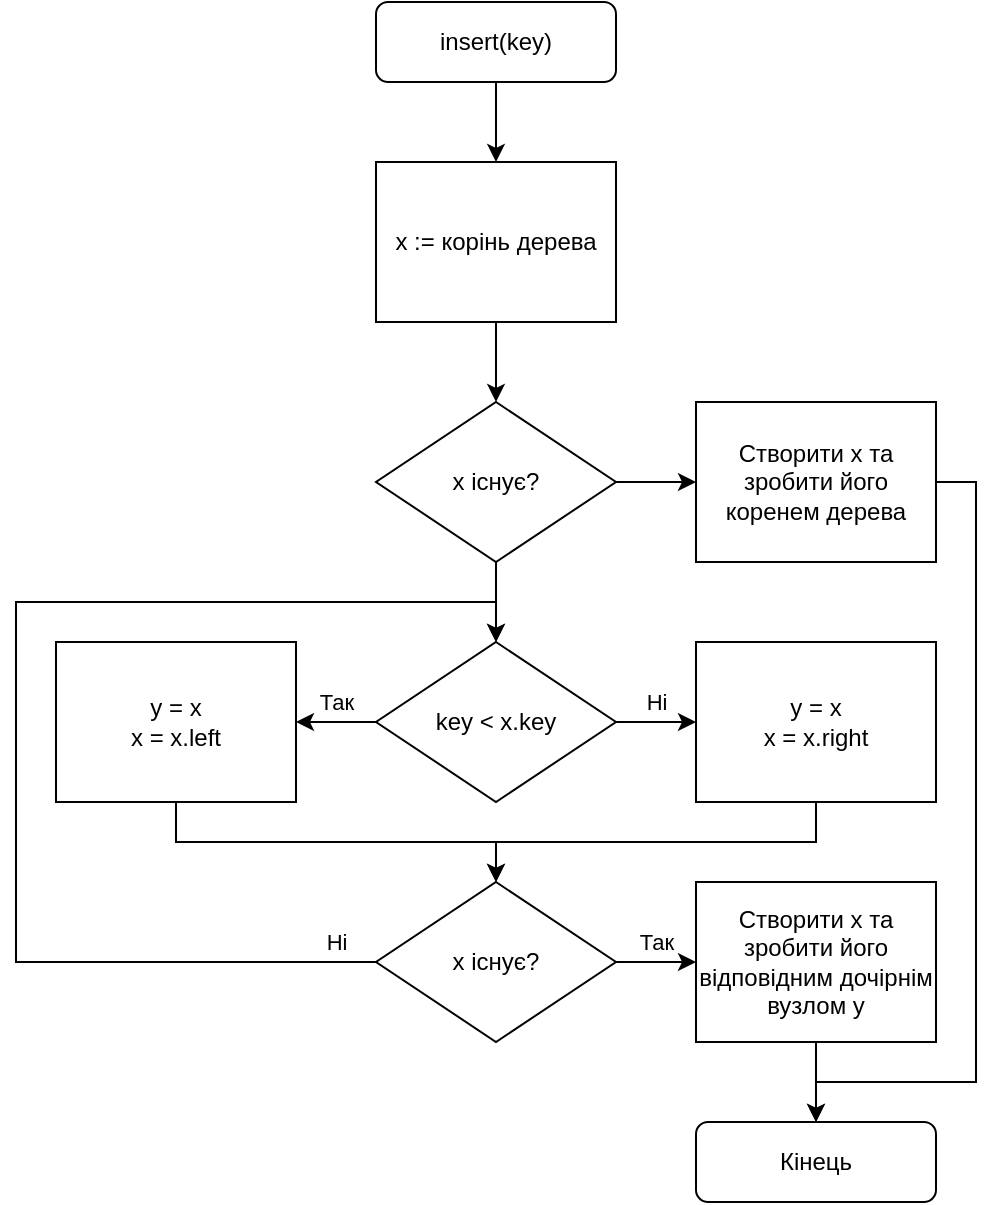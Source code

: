 <mxfile version="14.7.0" type="device"><diagram id="C5RBs43oDa-KdzZeNtuy" name="Page-1"><mxGraphModel dx="868" dy="482" grid="1" gridSize="10" guides="1" tooltips="1" connect="1" arrows="1" fold="1" page="1" pageScale="1" pageWidth="827" pageHeight="1169" math="0" shadow="0"><root><mxCell id="WIyWlLk6GJQsqaUBKTNV-0"/><mxCell id="WIyWlLk6GJQsqaUBKTNV-1" parent="WIyWlLk6GJQsqaUBKTNV-0"/><mxCell id="Yi34ttW6mjpBXd2mgbeY-9" value="" style="edgeStyle=orthogonalEdgeStyle;rounded=0;orthogonalLoop=1;jettySize=auto;html=1;" edge="1" parent="WIyWlLk6GJQsqaUBKTNV-1" source="Yi34ttW6mjpBXd2mgbeY-0" target="Yi34ttW6mjpBXd2mgbeY-2"><mxGeometry relative="1" as="geometry"/></mxCell><mxCell id="Yi34ttW6mjpBXd2mgbeY-0" value="insert(key)" style="rounded=1;whiteSpace=wrap;html=1;" vertex="1" parent="WIyWlLk6GJQsqaUBKTNV-1"><mxGeometry x="320" y="80" width="120" height="40" as="geometry"/></mxCell><mxCell id="Yi34ttW6mjpBXd2mgbeY-13" value="" style="edgeStyle=orthogonalEdgeStyle;rounded=0;orthogonalLoop=1;jettySize=auto;html=1;" edge="1" parent="WIyWlLk6GJQsqaUBKTNV-1" source="Yi34ttW6mjpBXd2mgbeY-2" target="Yi34ttW6mjpBXd2mgbeY-11"><mxGeometry relative="1" as="geometry"/></mxCell><mxCell id="Yi34ttW6mjpBXd2mgbeY-2" value="x := корінь дерева" style="rounded=0;whiteSpace=wrap;html=1;" vertex="1" parent="WIyWlLk6GJQsqaUBKTNV-1"><mxGeometry x="320" y="160" width="120" height="80" as="geometry"/></mxCell><mxCell id="Yi34ttW6mjpBXd2mgbeY-6" value="Ні" style="edgeStyle=orthogonalEdgeStyle;rounded=0;orthogonalLoop=1;jettySize=auto;html=1;" edge="1" parent="WIyWlLk6GJQsqaUBKTNV-1" source="Yi34ttW6mjpBXd2mgbeY-3" target="Yi34ttW6mjpBXd2mgbeY-4"><mxGeometry y="10" relative="1" as="geometry"><mxPoint as="offset"/></mxGeometry></mxCell><mxCell id="Yi34ttW6mjpBXd2mgbeY-7" value="Так" style="edgeStyle=orthogonalEdgeStyle;rounded=0;orthogonalLoop=1;jettySize=auto;html=1;" edge="1" parent="WIyWlLk6GJQsqaUBKTNV-1" source="Yi34ttW6mjpBXd2mgbeY-3" target="Yi34ttW6mjpBXd2mgbeY-5"><mxGeometry y="-10" relative="1" as="geometry"><mxPoint as="offset"/></mxGeometry></mxCell><mxCell id="Yi34ttW6mjpBXd2mgbeY-3" value="key &amp;lt; x.key" style="rhombus;whiteSpace=wrap;html=1;" vertex="1" parent="WIyWlLk6GJQsqaUBKTNV-1"><mxGeometry x="320" y="400" width="120" height="80" as="geometry"/></mxCell><mxCell id="Yi34ttW6mjpBXd2mgbeY-17" style="edgeStyle=orthogonalEdgeStyle;rounded=0;orthogonalLoop=1;jettySize=auto;html=1;exitX=0.5;exitY=1;exitDx=0;exitDy=0;entryX=0.5;entryY=0;entryDx=0;entryDy=0;" edge="1" parent="WIyWlLk6GJQsqaUBKTNV-1" source="Yi34ttW6mjpBXd2mgbeY-4" target="Yi34ttW6mjpBXd2mgbeY-16"><mxGeometry relative="1" as="geometry"/></mxCell><mxCell id="Yi34ttW6mjpBXd2mgbeY-4" value="y = x&lt;br&gt;x = x.right" style="rounded=0;whiteSpace=wrap;html=1;" vertex="1" parent="WIyWlLk6GJQsqaUBKTNV-1"><mxGeometry x="480" y="400" width="120" height="80" as="geometry"/></mxCell><mxCell id="Yi34ttW6mjpBXd2mgbeY-18" style="edgeStyle=orthogonalEdgeStyle;rounded=0;orthogonalLoop=1;jettySize=auto;html=1;exitX=0.5;exitY=1;exitDx=0;exitDy=0;entryX=0.5;entryY=0;entryDx=0;entryDy=0;" edge="1" parent="WIyWlLk6GJQsqaUBKTNV-1" source="Yi34ttW6mjpBXd2mgbeY-5" target="Yi34ttW6mjpBXd2mgbeY-16"><mxGeometry relative="1" as="geometry"/></mxCell><mxCell id="Yi34ttW6mjpBXd2mgbeY-5" value="y = x&lt;br&gt;x = x.left" style="rounded=0;whiteSpace=wrap;html=1;" vertex="1" parent="WIyWlLk6GJQsqaUBKTNV-1"><mxGeometry x="160" y="400" width="120" height="80" as="geometry"/></mxCell><mxCell id="Yi34ttW6mjpBXd2mgbeY-12" value="" style="edgeStyle=orthogonalEdgeStyle;rounded=0;orthogonalLoop=1;jettySize=auto;html=1;" edge="1" parent="WIyWlLk6GJQsqaUBKTNV-1" source="Yi34ttW6mjpBXd2mgbeY-11" target="Yi34ttW6mjpBXd2mgbeY-3"><mxGeometry relative="1" as="geometry"/></mxCell><mxCell id="Yi34ttW6mjpBXd2mgbeY-15" value="" style="edgeStyle=orthogonalEdgeStyle;rounded=0;orthogonalLoop=1;jettySize=auto;html=1;" edge="1" parent="WIyWlLk6GJQsqaUBKTNV-1" source="Yi34ttW6mjpBXd2mgbeY-11" target="Yi34ttW6mjpBXd2mgbeY-14"><mxGeometry relative="1" as="geometry"/></mxCell><mxCell id="Yi34ttW6mjpBXd2mgbeY-11" value="x існує?" style="rhombus;whiteSpace=wrap;html=1;" vertex="1" parent="WIyWlLk6GJQsqaUBKTNV-1"><mxGeometry x="320" y="280" width="120" height="80" as="geometry"/></mxCell><mxCell id="Yi34ttW6mjpBXd2mgbeY-24" style="edgeStyle=orthogonalEdgeStyle;rounded=0;orthogonalLoop=1;jettySize=auto;html=1;exitX=1;exitY=0.5;exitDx=0;exitDy=0;entryX=0.5;entryY=0;entryDx=0;entryDy=0;" edge="1" parent="WIyWlLk6GJQsqaUBKTNV-1" source="Yi34ttW6mjpBXd2mgbeY-14" target="Yi34ttW6mjpBXd2mgbeY-23"><mxGeometry relative="1" as="geometry"><Array as="points"><mxPoint x="620" y="320"/><mxPoint x="620" y="620"/><mxPoint x="540" y="620"/></Array></mxGeometry></mxCell><mxCell id="Yi34ttW6mjpBXd2mgbeY-14" value="Створити x та зробити його коренем дерева" style="rounded=0;whiteSpace=wrap;html=1;" vertex="1" parent="WIyWlLk6GJQsqaUBKTNV-1"><mxGeometry x="480" y="280" width="120" height="80" as="geometry"/></mxCell><mxCell id="Yi34ttW6mjpBXd2mgbeY-21" value="Так" style="edgeStyle=orthogonalEdgeStyle;rounded=0;orthogonalLoop=1;jettySize=auto;html=1;" edge="1" parent="WIyWlLk6GJQsqaUBKTNV-1" source="Yi34ttW6mjpBXd2mgbeY-16" target="Yi34ttW6mjpBXd2mgbeY-20"><mxGeometry y="10" relative="1" as="geometry"><mxPoint as="offset"/></mxGeometry></mxCell><mxCell id="Yi34ttW6mjpBXd2mgbeY-22" value="Ні" style="edgeStyle=orthogonalEdgeStyle;rounded=0;orthogonalLoop=1;jettySize=auto;html=1;exitX=0;exitY=0.5;exitDx=0;exitDy=0;entryX=0.5;entryY=0;entryDx=0;entryDy=0;" edge="1" parent="WIyWlLk6GJQsqaUBKTNV-1" source="Yi34ttW6mjpBXd2mgbeY-16" target="Yi34ttW6mjpBXd2mgbeY-3"><mxGeometry x="-0.935" y="-10" relative="1" as="geometry"><Array as="points"><mxPoint x="140" y="560"/><mxPoint x="140" y="380"/><mxPoint x="380" y="380"/></Array><mxPoint as="offset"/></mxGeometry></mxCell><mxCell id="Yi34ttW6mjpBXd2mgbeY-16" value="x існує?" style="rhombus;whiteSpace=wrap;html=1;" vertex="1" parent="WIyWlLk6GJQsqaUBKTNV-1"><mxGeometry x="320" y="520" width="120" height="80" as="geometry"/></mxCell><mxCell id="Yi34ttW6mjpBXd2mgbeY-25" value="" style="edgeStyle=orthogonalEdgeStyle;rounded=0;orthogonalLoop=1;jettySize=auto;html=1;" edge="1" parent="WIyWlLk6GJQsqaUBKTNV-1" source="Yi34ttW6mjpBXd2mgbeY-20" target="Yi34ttW6mjpBXd2mgbeY-23"><mxGeometry relative="1" as="geometry"/></mxCell><mxCell id="Yi34ttW6mjpBXd2mgbeY-20" value="Створити x та зробити його відповідним дочірнім вузлом y" style="rounded=0;whiteSpace=wrap;html=1;" vertex="1" parent="WIyWlLk6GJQsqaUBKTNV-1"><mxGeometry x="480" y="520" width="120" height="80" as="geometry"/></mxCell><mxCell id="Yi34ttW6mjpBXd2mgbeY-23" value="Кінець" style="rounded=1;whiteSpace=wrap;html=1;" vertex="1" parent="WIyWlLk6GJQsqaUBKTNV-1"><mxGeometry x="480" y="640" width="120" height="40" as="geometry"/></mxCell></root></mxGraphModel></diagram></mxfile>